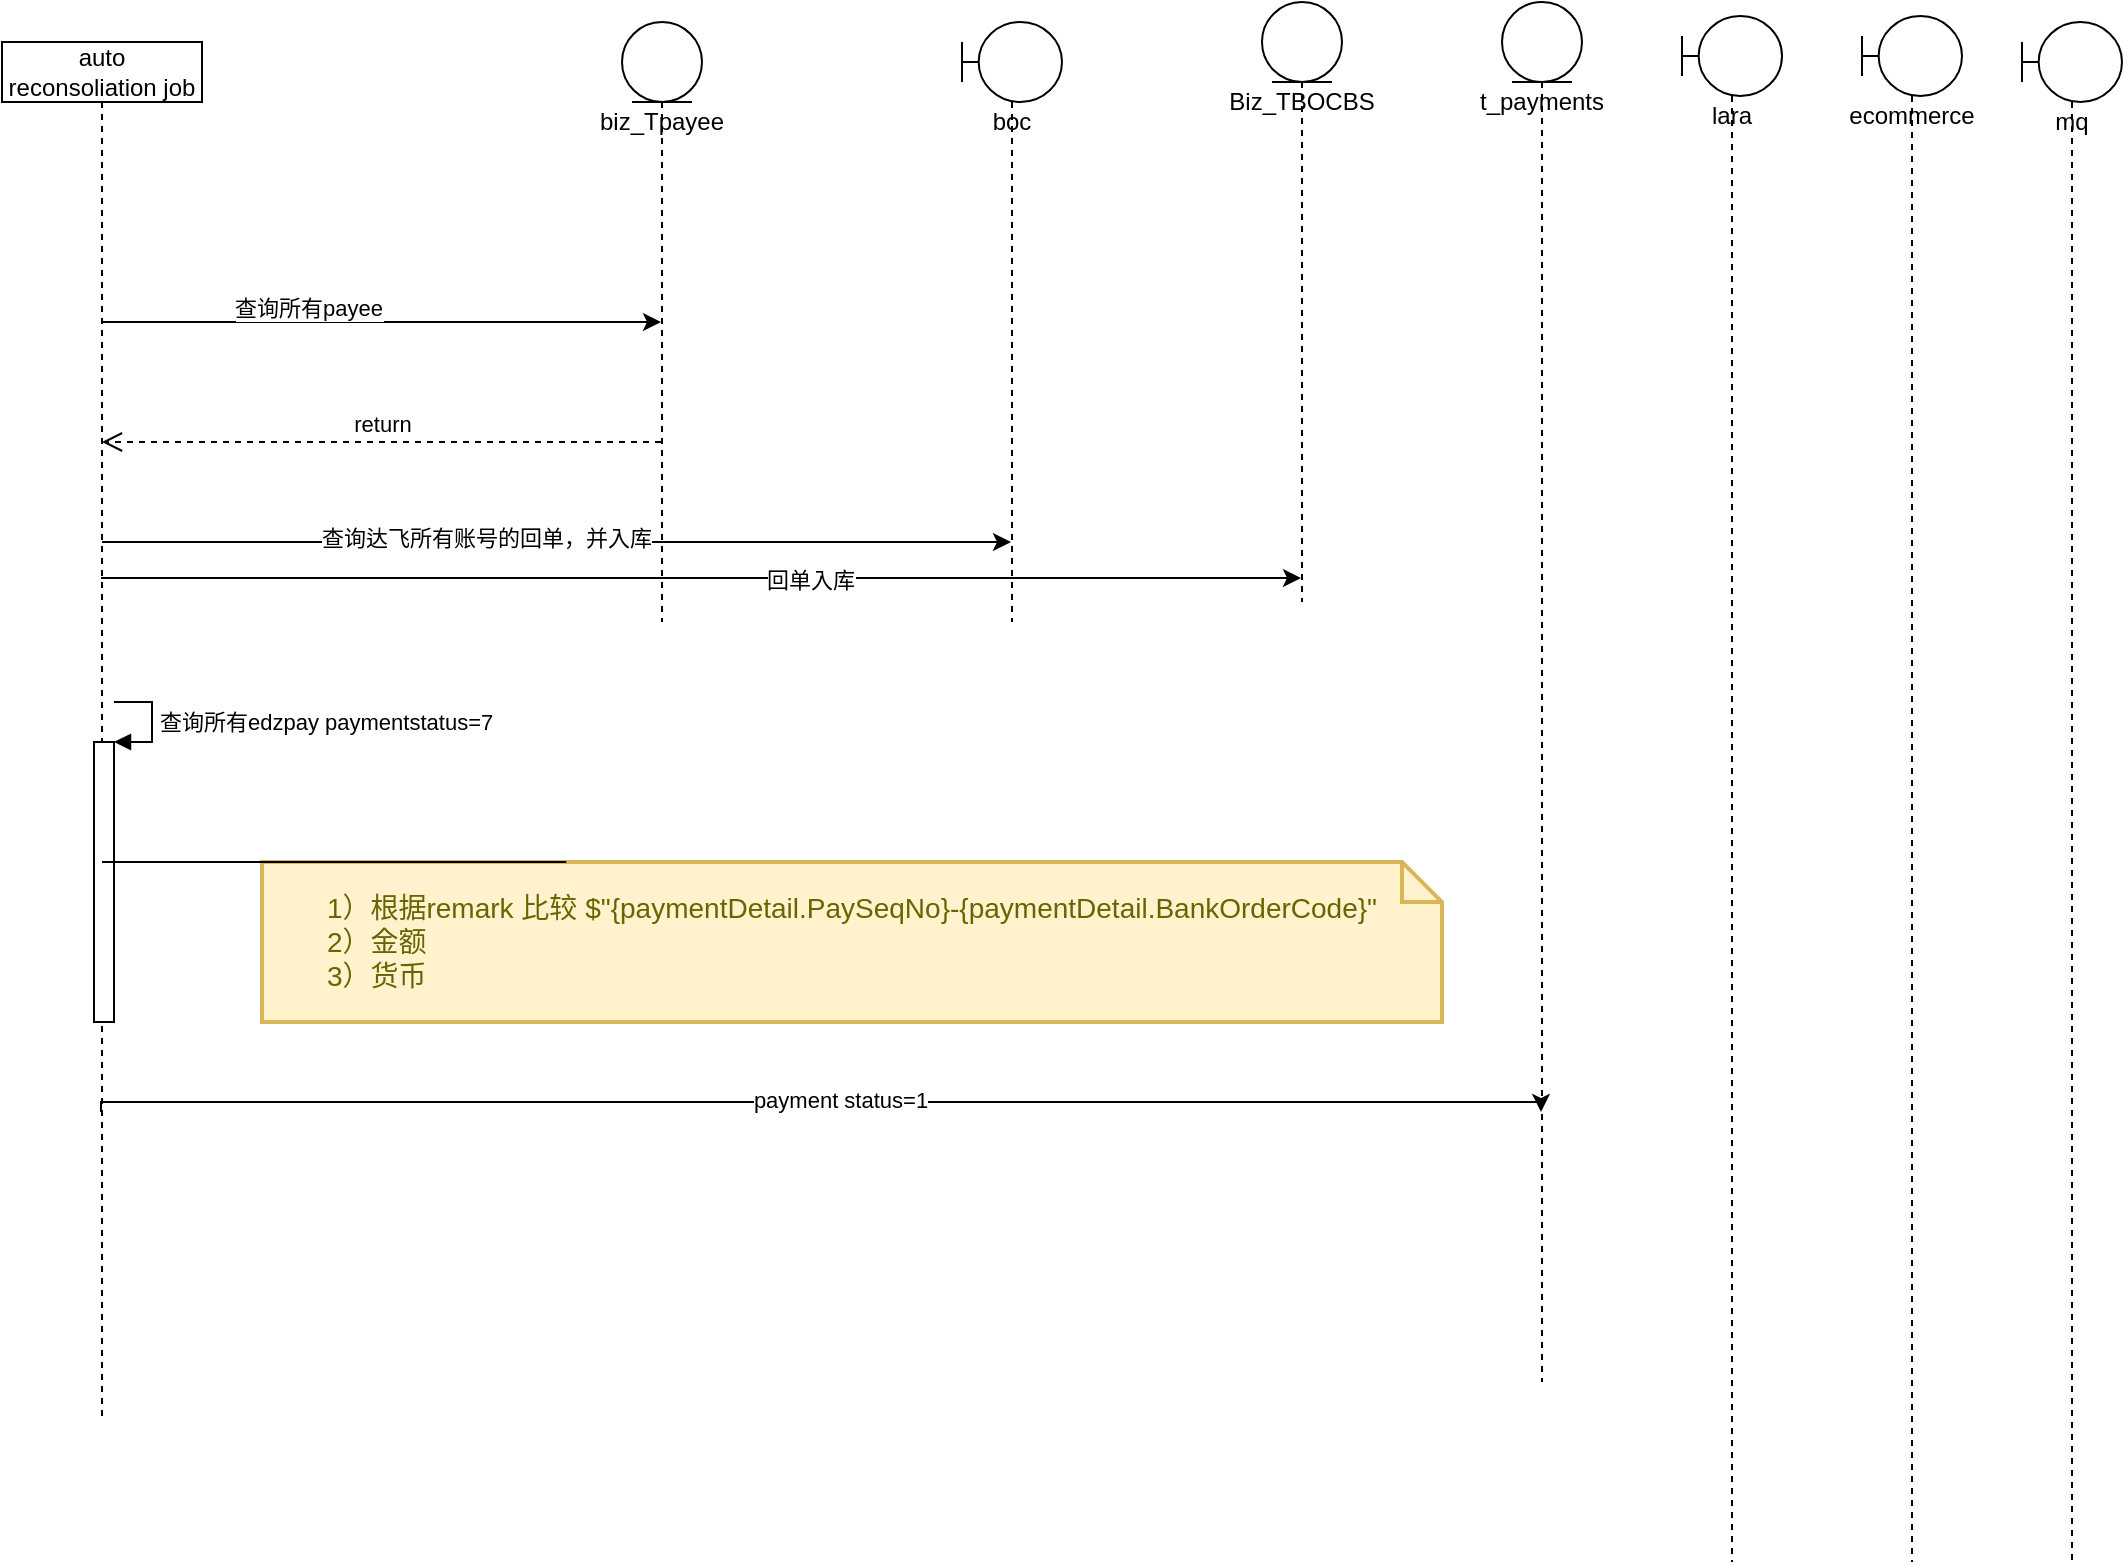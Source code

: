 <mxfile version="20.7.2" type="github">
  <diagram id="OD-rThRvp18rPemfhDfV" name="Page-1">
    <mxGraphModel dx="1404" dy="873" grid="1" gridSize="10" guides="1" tooltips="1" connect="1" arrows="1" fold="1" page="1" pageScale="1" pageWidth="10000" pageHeight="10000" math="0" shadow="0">
      <root>
        <mxCell id="0" />
        <mxCell id="1" parent="0" />
        <mxCell id="RUlsroo4jw-sEmEoDUYH-6" style="edgeStyle=orthogonalEdgeStyle;rounded=0;orthogonalLoop=1;jettySize=auto;html=1;" edge="1" parent="1" source="RUlsroo4jw-sEmEoDUYH-4" target="RUlsroo4jw-sEmEoDUYH-5">
          <mxGeometry relative="1" as="geometry">
            <Array as="points">
              <mxPoint x="420" y="300" />
              <mxPoint x="420" y="300" />
            </Array>
          </mxGeometry>
        </mxCell>
        <mxCell id="RUlsroo4jw-sEmEoDUYH-7" value="查询所有payee" style="edgeLabel;html=1;align=center;verticalAlign=middle;resizable=0;points=[];" vertex="1" connectable="0" parent="RUlsroo4jw-sEmEoDUYH-6">
          <mxGeometry x="-0.262" y="7" relative="1" as="geometry">
            <mxPoint as="offset" />
          </mxGeometry>
        </mxCell>
        <mxCell id="RUlsroo4jw-sEmEoDUYH-12" style="edgeStyle=orthogonalEdgeStyle;rounded=0;orthogonalLoop=1;jettySize=auto;html=1;" edge="1" parent="1" source="RUlsroo4jw-sEmEoDUYH-4" target="RUlsroo4jw-sEmEoDUYH-8">
          <mxGeometry relative="1" as="geometry">
            <Array as="points">
              <mxPoint x="470" y="410" />
              <mxPoint x="470" y="410" />
            </Array>
          </mxGeometry>
        </mxCell>
        <mxCell id="RUlsroo4jw-sEmEoDUYH-13" value="查询达飞所有账号的回单，并入库" style="edgeLabel;html=1;align=center;verticalAlign=middle;resizable=0;points=[];" vertex="1" connectable="0" parent="RUlsroo4jw-sEmEoDUYH-12">
          <mxGeometry x="-0.156" y="2" relative="1" as="geometry">
            <mxPoint as="offset" />
          </mxGeometry>
        </mxCell>
        <mxCell id="RUlsroo4jw-sEmEoDUYH-14" style="edgeStyle=orthogonalEdgeStyle;rounded=0;orthogonalLoop=1;jettySize=auto;html=1;" edge="1" parent="1">
          <mxGeometry relative="1" as="geometry">
            <mxPoint x="339.5" y="428" as="sourcePoint" />
            <mxPoint x="939.5" y="428" as="targetPoint" />
            <Array as="points">
              <mxPoint x="800" y="428" />
              <mxPoint x="800" y="428" />
            </Array>
          </mxGeometry>
        </mxCell>
        <mxCell id="RUlsroo4jw-sEmEoDUYH-15" value="回单入库" style="edgeLabel;html=1;align=center;verticalAlign=middle;resizable=0;points=[];" vertex="1" connectable="0" parent="RUlsroo4jw-sEmEoDUYH-14">
          <mxGeometry x="0.18" y="-1" relative="1" as="geometry">
            <mxPoint as="offset" />
          </mxGeometry>
        </mxCell>
        <mxCell id="RUlsroo4jw-sEmEoDUYH-21" style="edgeStyle=orthogonalEdgeStyle;rounded=0;orthogonalLoop=1;jettySize=auto;html=1;" edge="1" parent="1">
          <mxGeometry relative="1" as="geometry">
            <mxPoint x="339.5" y="695" as="sourcePoint" />
            <mxPoint x="1059.5" y="695" as="targetPoint" />
            <Array as="points">
              <mxPoint x="340" y="690" />
              <mxPoint x="1060" y="690" />
            </Array>
          </mxGeometry>
        </mxCell>
        <mxCell id="RUlsroo4jw-sEmEoDUYH-22" value="payment status=1" style="edgeLabel;html=1;align=center;verticalAlign=middle;resizable=0;points=[];" vertex="1" connectable="0" parent="RUlsroo4jw-sEmEoDUYH-21">
          <mxGeometry x="0.025" y="1" relative="1" as="geometry">
            <mxPoint as="offset" />
          </mxGeometry>
        </mxCell>
        <mxCell id="RUlsroo4jw-sEmEoDUYH-4" value="auto reconsoliation job" style="shape=umlLifeline;perimeter=lifelinePerimeter;whiteSpace=wrap;html=1;container=1;collapsible=0;recursiveResize=0;outlineConnect=0;size=30;" vertex="1" parent="1">
          <mxGeometry x="290" y="160" width="100" height="690" as="geometry" />
        </mxCell>
        <mxCell id="RUlsroo4jw-sEmEoDUYH-16" value="" style="html=1;points=[];perimeter=orthogonalPerimeter;" vertex="1" parent="RUlsroo4jw-sEmEoDUYH-4">
          <mxGeometry x="46" y="350" width="10" height="140" as="geometry" />
        </mxCell>
        <mxCell id="RUlsroo4jw-sEmEoDUYH-17" value="查询所有edzpay paymentstatus=7" style="edgeStyle=orthogonalEdgeStyle;html=1;align=left;spacingLeft=2;endArrow=block;rounded=0;entryX=1;entryY=0;" edge="1" target="RUlsroo4jw-sEmEoDUYH-16" parent="RUlsroo4jw-sEmEoDUYH-4">
          <mxGeometry relative="1" as="geometry">
            <mxPoint x="56" y="330" as="sourcePoint" />
            <Array as="points">
              <mxPoint x="75" y="330" />
            </Array>
          </mxGeometry>
        </mxCell>
        <mxCell id="RUlsroo4jw-sEmEoDUYH-5" value="biz_Tpayee" style="shape=umlLifeline;participant=umlEntity;perimeter=lifelinePerimeter;whiteSpace=wrap;html=1;container=1;collapsible=0;recursiveResize=0;verticalAlign=top;spacingTop=36;outlineConnect=0;" vertex="1" parent="1">
          <mxGeometry x="600" y="150" width="40" height="300" as="geometry" />
        </mxCell>
        <mxCell id="RUlsroo4jw-sEmEoDUYH-8" value="boc" style="shape=umlLifeline;participant=umlBoundary;perimeter=lifelinePerimeter;whiteSpace=wrap;html=1;container=1;collapsible=0;recursiveResize=0;verticalAlign=top;spacingTop=36;outlineConnect=0;" vertex="1" parent="1">
          <mxGeometry x="770" y="150" width="50" height="300" as="geometry" />
        </mxCell>
        <mxCell id="RUlsroo4jw-sEmEoDUYH-9" value="Biz_TBOCBS" style="shape=umlLifeline;participant=umlEntity;perimeter=lifelinePerimeter;whiteSpace=wrap;html=1;container=1;collapsible=0;recursiveResize=0;verticalAlign=top;spacingTop=36;outlineConnect=0;" vertex="1" parent="1">
          <mxGeometry x="920" y="140" width="40" height="300" as="geometry" />
        </mxCell>
        <mxCell id="RUlsroo4jw-sEmEoDUYH-11" value="return" style="html=1;verticalAlign=bottom;endArrow=open;dashed=1;endSize=8;rounded=0;" edge="1" parent="1" source="RUlsroo4jw-sEmEoDUYH-5" target="RUlsroo4jw-sEmEoDUYH-4">
          <mxGeometry relative="1" as="geometry">
            <mxPoint x="750" y="440" as="sourcePoint" />
            <mxPoint x="670" y="440" as="targetPoint" />
            <Array as="points">
              <mxPoint x="370" y="360" />
            </Array>
          </mxGeometry>
        </mxCell>
        <mxCell id="RUlsroo4jw-sEmEoDUYH-18" value="1）根据remark 比较 $&quot;{paymentDetail.PaySeqNo}-{paymentDetail.BankOrderCode}&quot;&lt;br&gt;&lt;div style=&quot;text-align: left;&quot;&gt;&lt;span style=&quot;background-color: initial;&quot;&gt;2）金额&lt;/span&gt;&lt;/div&gt;&lt;div style=&quot;text-align: left;&quot;&gt;&lt;span style=&quot;background-color: initial;&quot;&gt;3）货币&lt;/span&gt;&lt;/div&gt;" style="shape=note;strokeWidth=2;fontSize=14;size=20;whiteSpace=wrap;html=1;fillColor=#fff2cc;strokeColor=#d6b656;fontColor=#666600;" vertex="1" parent="1">
          <mxGeometry x="420" y="570" width="590" height="80" as="geometry" />
        </mxCell>
        <mxCell id="RUlsroo4jw-sEmEoDUYH-19" value="" style="endArrow=none;html=1;rounded=0;" edge="1" parent="1" source="RUlsroo4jw-sEmEoDUYH-4" target="RUlsroo4jw-sEmEoDUYH-18">
          <mxGeometry width="50" height="50" relative="1" as="geometry">
            <mxPoint x="690" y="430" as="sourcePoint" />
            <mxPoint x="740" y="380" as="targetPoint" />
          </mxGeometry>
        </mxCell>
        <mxCell id="RUlsroo4jw-sEmEoDUYH-20" value="t_payments" style="shape=umlLifeline;participant=umlEntity;perimeter=lifelinePerimeter;whiteSpace=wrap;html=1;container=1;collapsible=0;recursiveResize=0;verticalAlign=top;spacingTop=36;outlineConnect=0;" vertex="1" parent="1">
          <mxGeometry x="1040" y="140" width="40" height="690" as="geometry" />
        </mxCell>
        <mxCell id="RUlsroo4jw-sEmEoDUYH-23" value="lara" style="shape=umlLifeline;participant=umlBoundary;perimeter=lifelinePerimeter;whiteSpace=wrap;html=1;container=1;collapsible=0;recursiveResize=0;verticalAlign=top;spacingTop=36;outlineConnect=0;" vertex="1" parent="1">
          <mxGeometry x="1130" y="147" width="50" height="773" as="geometry" />
        </mxCell>
        <mxCell id="RUlsroo4jw-sEmEoDUYH-24" value="ecommerce" style="shape=umlLifeline;participant=umlBoundary;perimeter=lifelinePerimeter;whiteSpace=wrap;html=1;container=1;collapsible=0;recursiveResize=0;verticalAlign=top;spacingTop=36;outlineConnect=0;" vertex="1" parent="1">
          <mxGeometry x="1220" y="147" width="50" height="773" as="geometry" />
        </mxCell>
        <mxCell id="RUlsroo4jw-sEmEoDUYH-25" value="mq&lt;br&gt;" style="shape=umlLifeline;participant=umlBoundary;perimeter=lifelinePerimeter;whiteSpace=wrap;html=1;container=1;collapsible=0;recursiveResize=0;verticalAlign=top;spacingTop=36;outlineConnect=0;" vertex="1" parent="1">
          <mxGeometry x="1300" y="150" width="50" height="770" as="geometry" />
        </mxCell>
      </root>
    </mxGraphModel>
  </diagram>
</mxfile>
